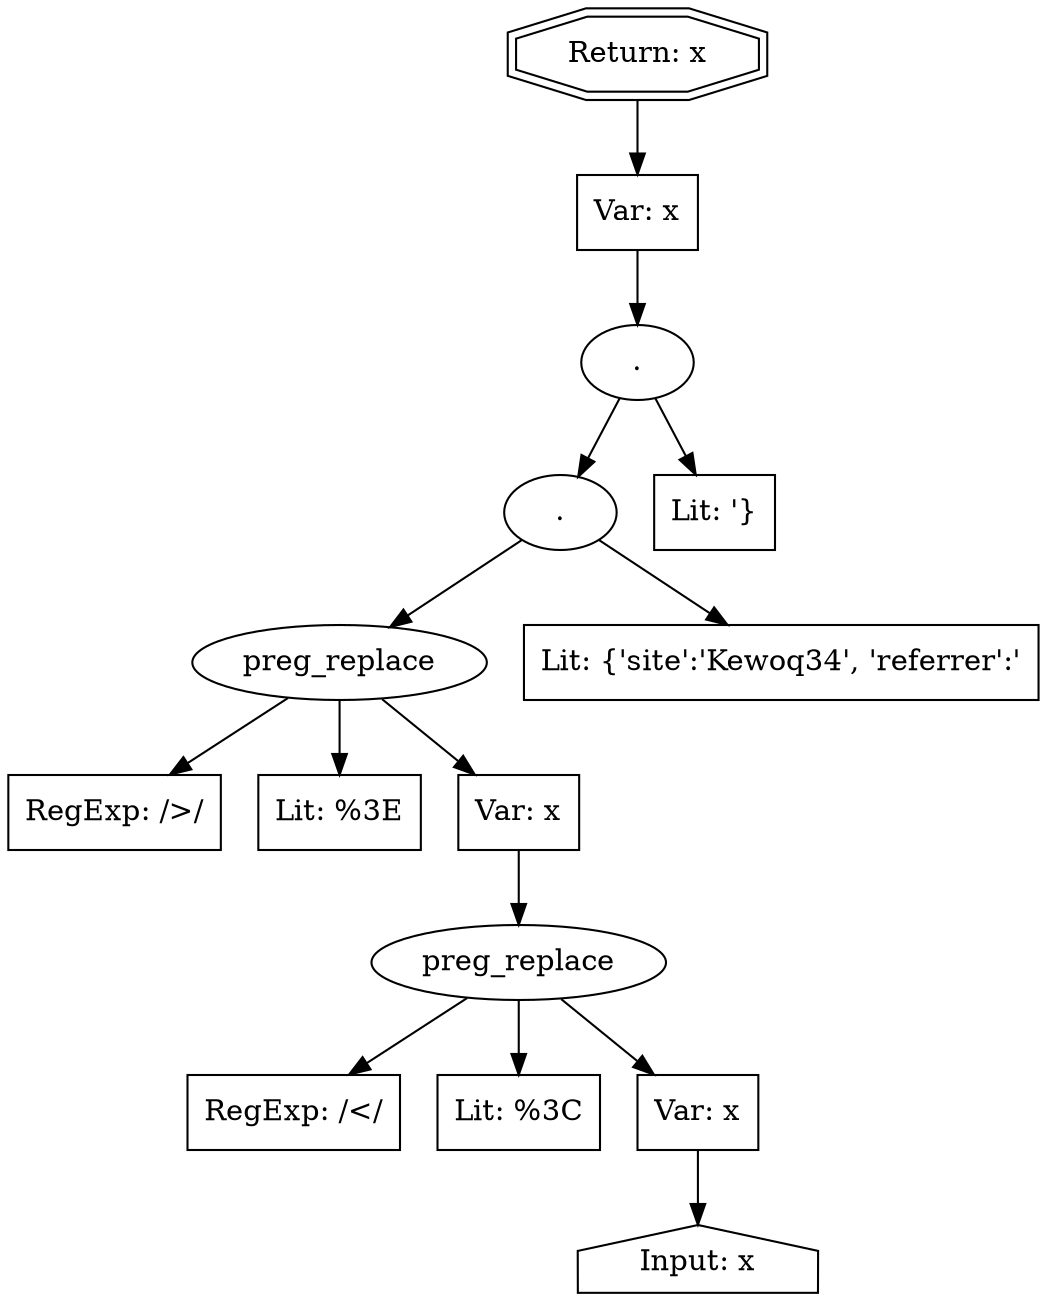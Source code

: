 // Finding: 33e2ac55-0274-4c08-8e6b-398f592b3e5f
// Finding.url: https://www.example410.com/product/mizani-coco-dew-curl-pre-styling-restyling-refresher-spray-P468841?'};});taintfoxLog('709a776b17b74559b237876fad29cfd6')//
// Finding.parentloc: https://www.example410.com/product/mizani-coco-dew-curl-pre-styling-restyling-refresher-spray-P468841?'};});taintfoxLog('709a776b17b74559b237876fad29cfd6')//
// Finding.domain: www.example410.com
// Finding.base_domain: example410.com
// Finding.source: location.href
// Finding.sink: script.text
// Sanitizer.score: 2
// Sanitizer.name: loadSignal
// Sanitizer.location: https://www.example410.com/js/ufe/isomorphic/components.chunk.B14CoriginmasterD20210419195825.js - loadSignal:1:2098869
// Finding.begin: 31
// Finding.end: 185
// Finding.original_uuid: 04409fd5-dd70-4942-8c1e-4c6199ebe83c
// Finding.TwentyFiveMillionFlowsId: 1378737484
// Finding.script: https://www.example410.com/resources/d1207ce036642a03f9e3b5f9aca755a11630011008b74
// Finding.line: 20
// Exploit.uuid: 709a776b-17b7-4559-b237-876fad29cfd6
// Exploit.success: false
// Exploit.status: validated
// Exploit.method: C
// Exploit.type: js
// Exploit.token: Literal
// Exploit.content: https://www.example410.com/product/mizani-coco-dew-curl-pre-styling-restyling-refresher-spray-P468841?icid2=homepage_bi_rewards_us_d_carousel_040121:p124402:product
// Exploit.quote_type: None
// Exploit.tag: None
// Exploit.break_out: '};});
// Exploit.break_in: //
// Exploit.payload: '};});taintfoxLog(1)//
// Exploit.begin_taint_url: 0
// Exploit.end_taint_url: 161
// Exploit.replace_begin_url: 99
// Exploit.replace_end_url: 161
// Exploit.replace_begin_param: 283
// Exploit.replace_end_param: 346
// Issues.LargestEncodeAttrStringChain: 0
// Issues.LargestTextFragmentEncodeChainLength: 0
// Issues.HasApproximation: false
// Issues.HasMissingImplementation: false
// Issues.HasInfiniteRegexWithFunctionReplacer: false
// Issues.MergedSplitAndJoins: false
// Issues.HasUrlInRhsOfReplace: false
// Issues.HasUrlInLhsOfReplace: false
// Issues.HasCookieValueInLhsOfreplace: false
// Issues.HasCookieValueInRhsOfreplace: false
// Issues.HasCookieValueInMatchPattern: false
// Issues.HasCookieValueInExecPattern: false
// Issues.RemovedLRConcats: false
// Issues.RemovedReplaceArtifacts: false
// Issues.HasUrlInMatchPattern: false
// Issues.HasUrlInExecPattern: false
// Issues.RemovedNOPreplaces: false
// Issues.Known_sanitizer: false
// DepGraph.hash: 1545964235
// DepGraph.sanitizer_hash: -1165769756

digraph cfg {
n0 [shape=house, label="Input: x"];
n1 [shape=ellipse, label="preg_replace"];
n2 [shape=box, label="RegExp: /\</"];
n3 [shape=box, label="Lit: %3C"];
n4 [shape=box, label="Var: x"];
n5 [shape=ellipse, label="preg_replace"];
n6 [shape=box, label="RegExp: /\>/"];
n7 [shape=box, label="Lit: %3E"];
n8 [shape=box, label="Var: x"];
n9 [shape=ellipse, label="."];
n10 [shape=box, label="Lit: {'site':'Kewoq34', 'referrer':'"];
n11 [shape=ellipse, label="."];
n12 [shape=box, label="Lit: '}"];
n13 [shape=box, label="Var: x"];
n14 [shape=doubleoctagon, label="Return: x"];
n4 -> n0;
n1 -> n2;
n1 -> n3;
n1 -> n4;
n8 -> n1;
n5 -> n6;
n5 -> n7;
n5 -> n8;
n9 -> n10;
n9 -> n5;
n11 -> n9;
n11 -> n12;
n13 -> n11;
n14 -> n13;
}